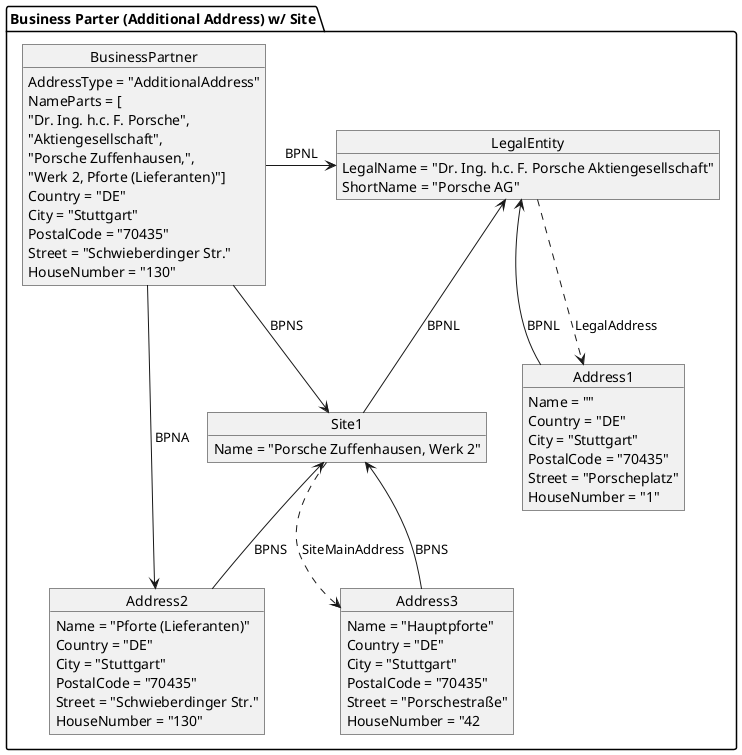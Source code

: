 @startuml additional-address-with-site

package "Business Parter (Additional Address) w/ Site" {
  object LegalEntity {
    LegalName = "Dr. Ing. h.c. F. Porsche Aktiengesellschaft"
    ShortName = "Porsche AG"
  }

  object Address1 {
    Name = ""
    Country = "DE"
    City = "Stuttgart"
    PostalCode = "70435"
    Street = "Porscheplatz"
    HouseNumber = "1"
  }

  object Address2 {
    Name = "Pforte (Lieferanten)"
    Country = "DE"
    City = "Stuttgart"
    PostalCode = "70435"
    Street = "Schwieberdinger Str."
    HouseNumber = "130"
  }

  object Address3 {
    Name = "Hauptpforte"
    Country = "DE"
    City = "Stuttgart"
    PostalCode = "70435"
    Street = "Porschestraße"
    HouseNumber = "42
  }

  object Site1 {
    Name = "Porsche Zuffenhausen, Werk 2"
  }

  object BusinessPartner {
    AddressType = "AdditionalAddress"
    NameParts = [
      "Dr. Ing. h.c. F. Porsche", 
      "Aktiengesellschaft", 
      "Porsche Zuffenhausen,", 
      "Werk 2, Pforte (Lieferanten)"]
    Country = "DE"
    City = "Stuttgart"
    PostalCode = "70435"
    Street = "Schwieberdinger Str."
    HouseNumber = "130"
  }

  BusinessPartner -r-> LegalEntity : BPNL
  BusinessPartner -r-> Site1 : BPNS
  BusinessPartner -r-> Address2 : BPNA
  LegalEntity .d.> Address1 : LegalAddress
  Site1 .d.> Address3 : SiteMainAddress
  Address1 -u-> LegalEntity : BPNL
  Address2 -u-> Site1 : BPNS
  Address3 -u-> Site1 : BPNS
  Site1 -u-> LegalEntity : BPNL
}

@enduml

